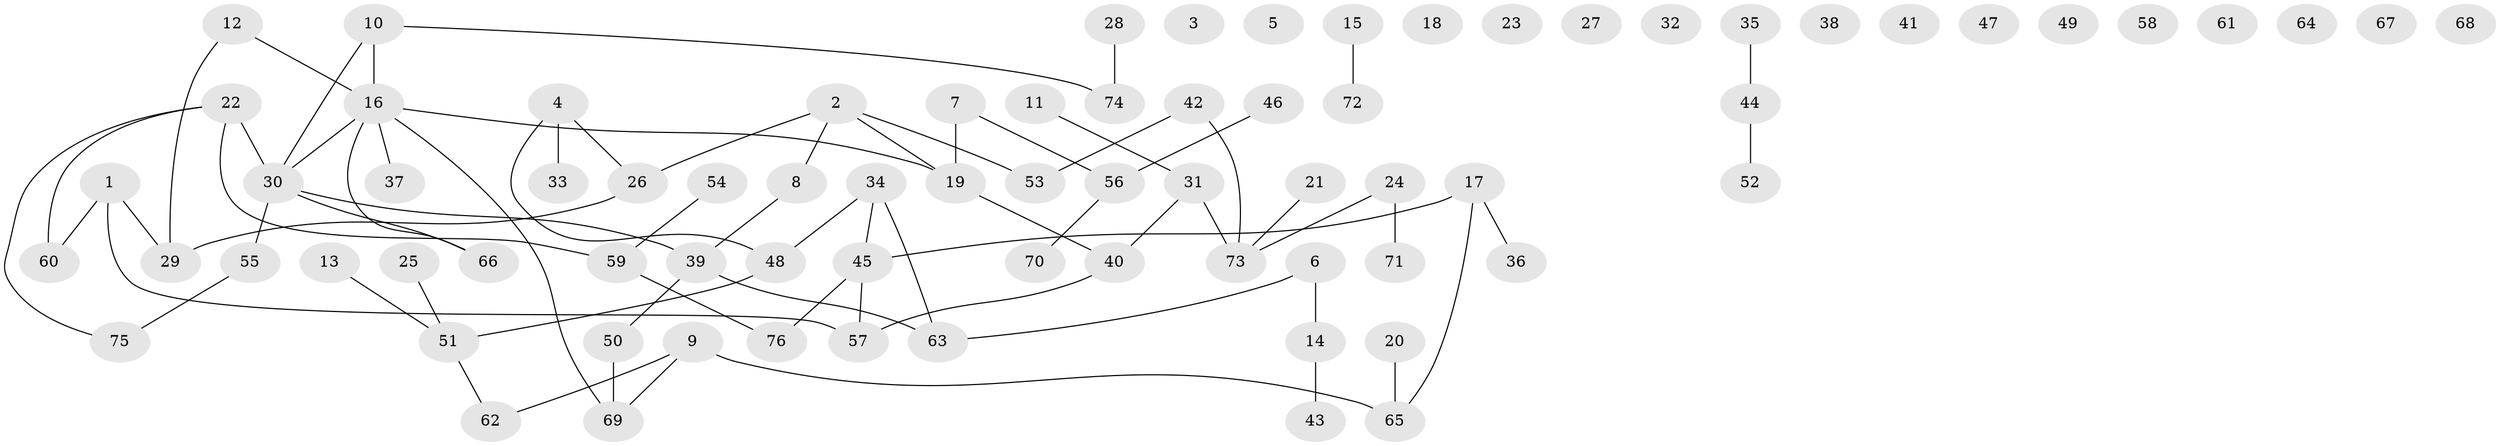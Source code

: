 // coarse degree distribution, {0: 0.35555555555555557, 2: 0.24444444444444444, 1: 0.24444444444444444, 7: 0.022222222222222223, 4: 0.1111111111111111, 6: 0.022222222222222223}
// Generated by graph-tools (version 1.1) at 2025/42/03/04/25 21:42:42]
// undirected, 76 vertices, 72 edges
graph export_dot {
graph [start="1"]
  node [color=gray90,style=filled];
  1;
  2;
  3;
  4;
  5;
  6;
  7;
  8;
  9;
  10;
  11;
  12;
  13;
  14;
  15;
  16;
  17;
  18;
  19;
  20;
  21;
  22;
  23;
  24;
  25;
  26;
  27;
  28;
  29;
  30;
  31;
  32;
  33;
  34;
  35;
  36;
  37;
  38;
  39;
  40;
  41;
  42;
  43;
  44;
  45;
  46;
  47;
  48;
  49;
  50;
  51;
  52;
  53;
  54;
  55;
  56;
  57;
  58;
  59;
  60;
  61;
  62;
  63;
  64;
  65;
  66;
  67;
  68;
  69;
  70;
  71;
  72;
  73;
  74;
  75;
  76;
  1 -- 29;
  1 -- 57;
  1 -- 60;
  2 -- 8;
  2 -- 19;
  2 -- 26;
  2 -- 53;
  4 -- 26;
  4 -- 33;
  4 -- 48;
  6 -- 14;
  6 -- 63;
  7 -- 19;
  7 -- 56;
  8 -- 39;
  9 -- 62;
  9 -- 65;
  9 -- 69;
  10 -- 16;
  10 -- 30;
  10 -- 74;
  11 -- 31;
  12 -- 16;
  12 -- 29;
  13 -- 51;
  14 -- 43;
  15 -- 72;
  16 -- 19;
  16 -- 30;
  16 -- 37;
  16 -- 66;
  16 -- 69;
  17 -- 36;
  17 -- 45;
  17 -- 65;
  19 -- 40;
  20 -- 65;
  21 -- 73;
  22 -- 30;
  22 -- 59;
  22 -- 60;
  22 -- 75;
  24 -- 71;
  24 -- 73;
  25 -- 51;
  26 -- 29;
  28 -- 74;
  30 -- 39;
  30 -- 55;
  30 -- 66;
  31 -- 40;
  31 -- 73;
  34 -- 45;
  34 -- 48;
  34 -- 63;
  35 -- 44;
  39 -- 50;
  39 -- 63;
  40 -- 57;
  42 -- 53;
  42 -- 73;
  44 -- 52;
  45 -- 57;
  45 -- 76;
  46 -- 56;
  48 -- 51;
  50 -- 69;
  51 -- 62;
  54 -- 59;
  55 -- 75;
  56 -- 70;
  59 -- 76;
}
